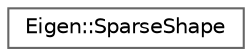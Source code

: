 digraph "Graphical Class Hierarchy"
{
 // LATEX_PDF_SIZE
  bgcolor="transparent";
  edge [fontname=Helvetica,fontsize=10,labelfontname=Helvetica,labelfontsize=10];
  node [fontname=Helvetica,fontsize=10,shape=box,height=0.2,width=0.4];
  rankdir="LR";
  Node0 [id="Node000000",label="Eigen::SparseShape",height=0.2,width=0.4,color="grey40", fillcolor="white", style="filled",URL="$structEigen_1_1SparseShape.html",tooltip=" "];
}
